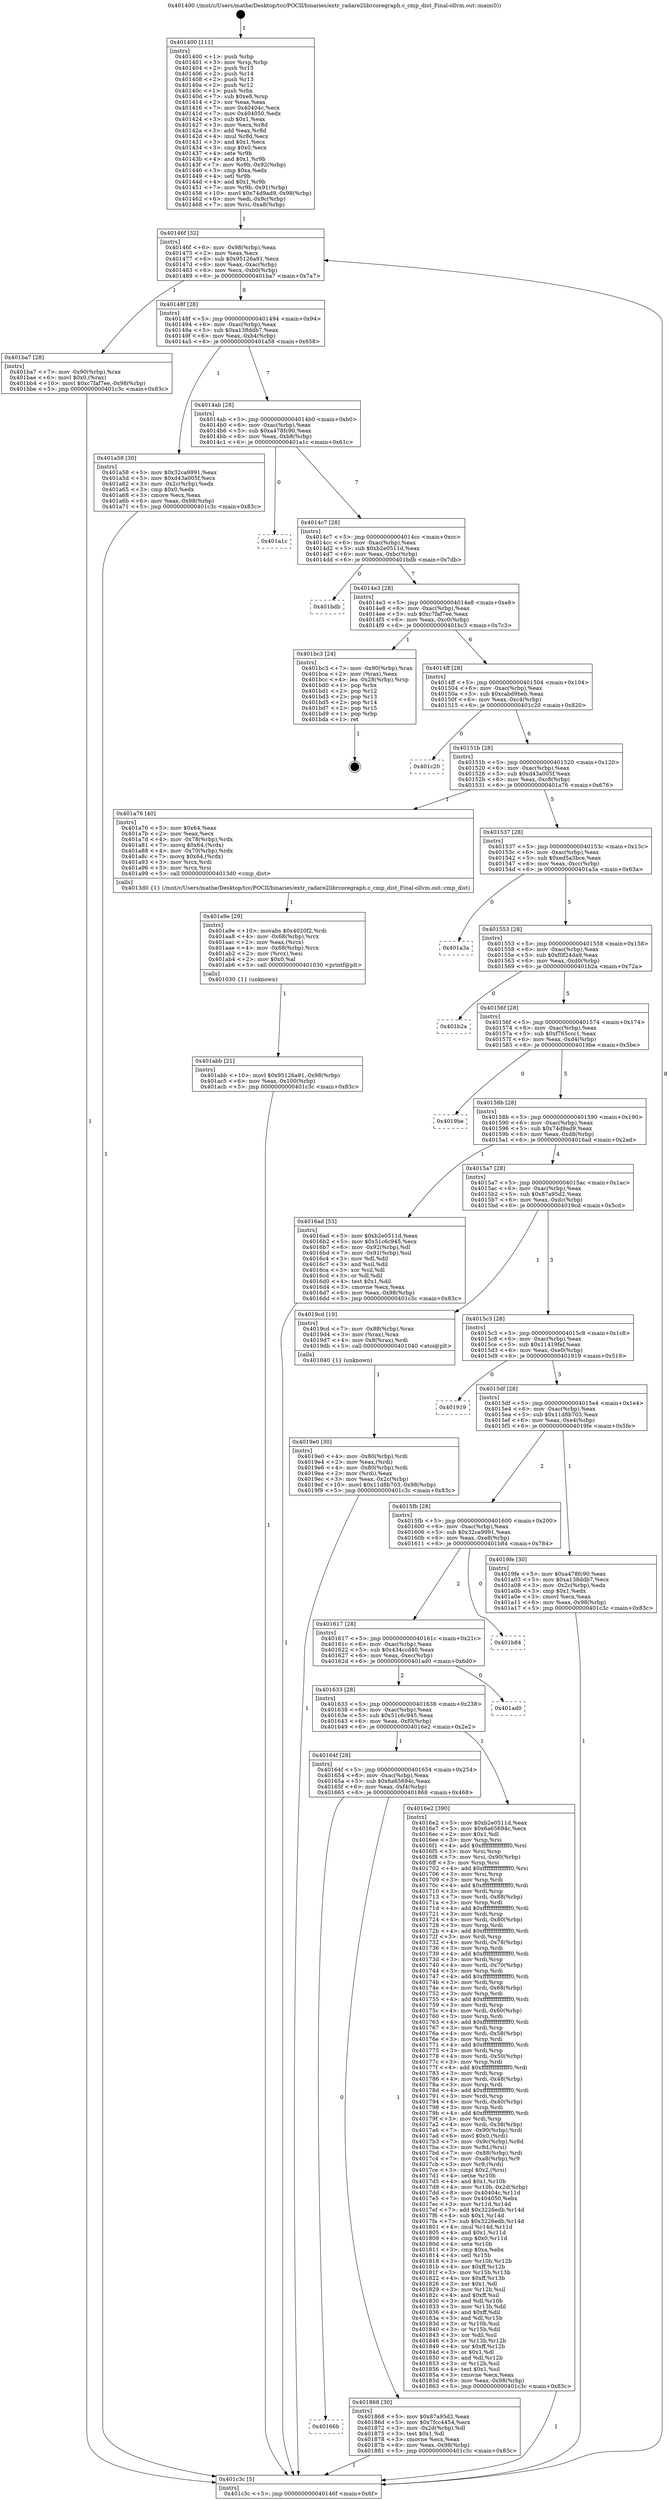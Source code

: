 digraph "0x401400" {
  label = "0x401400 (/mnt/c/Users/mathe/Desktop/tcc/POCII/binaries/extr_radare2librcoregraph.c_cmp_dist_Final-ollvm.out::main(0))"
  labelloc = "t"
  node[shape=record]

  Entry [label="",width=0.3,height=0.3,shape=circle,fillcolor=black,style=filled]
  "0x40146f" [label="{
     0x40146f [32]\l
     | [instrs]\l
     &nbsp;&nbsp;0x40146f \<+6\>: mov -0x98(%rbp),%eax\l
     &nbsp;&nbsp;0x401475 \<+2\>: mov %eax,%ecx\l
     &nbsp;&nbsp;0x401477 \<+6\>: sub $0x95126a91,%ecx\l
     &nbsp;&nbsp;0x40147d \<+6\>: mov %eax,-0xac(%rbp)\l
     &nbsp;&nbsp;0x401483 \<+6\>: mov %ecx,-0xb0(%rbp)\l
     &nbsp;&nbsp;0x401489 \<+6\>: je 0000000000401ba7 \<main+0x7a7\>\l
  }"]
  "0x401ba7" [label="{
     0x401ba7 [28]\l
     | [instrs]\l
     &nbsp;&nbsp;0x401ba7 \<+7\>: mov -0x90(%rbp),%rax\l
     &nbsp;&nbsp;0x401bae \<+6\>: movl $0x0,(%rax)\l
     &nbsp;&nbsp;0x401bb4 \<+10\>: movl $0xc7faf7ee,-0x98(%rbp)\l
     &nbsp;&nbsp;0x401bbe \<+5\>: jmp 0000000000401c3c \<main+0x83c\>\l
  }"]
  "0x40148f" [label="{
     0x40148f [28]\l
     | [instrs]\l
     &nbsp;&nbsp;0x40148f \<+5\>: jmp 0000000000401494 \<main+0x94\>\l
     &nbsp;&nbsp;0x401494 \<+6\>: mov -0xac(%rbp),%eax\l
     &nbsp;&nbsp;0x40149a \<+5\>: sub $0xa138ddb7,%eax\l
     &nbsp;&nbsp;0x40149f \<+6\>: mov %eax,-0xb4(%rbp)\l
     &nbsp;&nbsp;0x4014a5 \<+6\>: je 0000000000401a58 \<main+0x658\>\l
  }"]
  Exit [label="",width=0.3,height=0.3,shape=circle,fillcolor=black,style=filled,peripheries=2]
  "0x401a58" [label="{
     0x401a58 [30]\l
     | [instrs]\l
     &nbsp;&nbsp;0x401a58 \<+5\>: mov $0x32ca9991,%eax\l
     &nbsp;&nbsp;0x401a5d \<+5\>: mov $0xd43a005f,%ecx\l
     &nbsp;&nbsp;0x401a62 \<+3\>: mov -0x2c(%rbp),%edx\l
     &nbsp;&nbsp;0x401a65 \<+3\>: cmp $0x0,%edx\l
     &nbsp;&nbsp;0x401a68 \<+3\>: cmove %ecx,%eax\l
     &nbsp;&nbsp;0x401a6b \<+6\>: mov %eax,-0x98(%rbp)\l
     &nbsp;&nbsp;0x401a71 \<+5\>: jmp 0000000000401c3c \<main+0x83c\>\l
  }"]
  "0x4014ab" [label="{
     0x4014ab [28]\l
     | [instrs]\l
     &nbsp;&nbsp;0x4014ab \<+5\>: jmp 00000000004014b0 \<main+0xb0\>\l
     &nbsp;&nbsp;0x4014b0 \<+6\>: mov -0xac(%rbp),%eax\l
     &nbsp;&nbsp;0x4014b6 \<+5\>: sub $0xa478fc90,%eax\l
     &nbsp;&nbsp;0x4014bb \<+6\>: mov %eax,-0xb8(%rbp)\l
     &nbsp;&nbsp;0x4014c1 \<+6\>: je 0000000000401a1c \<main+0x61c\>\l
  }"]
  "0x401abb" [label="{
     0x401abb [21]\l
     | [instrs]\l
     &nbsp;&nbsp;0x401abb \<+10\>: movl $0x95126a91,-0x98(%rbp)\l
     &nbsp;&nbsp;0x401ac5 \<+6\>: mov %eax,-0x100(%rbp)\l
     &nbsp;&nbsp;0x401acb \<+5\>: jmp 0000000000401c3c \<main+0x83c\>\l
  }"]
  "0x401a1c" [label="{
     0x401a1c\l
  }", style=dashed]
  "0x4014c7" [label="{
     0x4014c7 [28]\l
     | [instrs]\l
     &nbsp;&nbsp;0x4014c7 \<+5\>: jmp 00000000004014cc \<main+0xcc\>\l
     &nbsp;&nbsp;0x4014cc \<+6\>: mov -0xac(%rbp),%eax\l
     &nbsp;&nbsp;0x4014d2 \<+5\>: sub $0xb2e0511d,%eax\l
     &nbsp;&nbsp;0x4014d7 \<+6\>: mov %eax,-0xbc(%rbp)\l
     &nbsp;&nbsp;0x4014dd \<+6\>: je 0000000000401bdb \<main+0x7db\>\l
  }"]
  "0x401a9e" [label="{
     0x401a9e [29]\l
     | [instrs]\l
     &nbsp;&nbsp;0x401a9e \<+10\>: movabs $0x4020f2,%rdi\l
     &nbsp;&nbsp;0x401aa8 \<+4\>: mov -0x68(%rbp),%rcx\l
     &nbsp;&nbsp;0x401aac \<+2\>: mov %eax,(%rcx)\l
     &nbsp;&nbsp;0x401aae \<+4\>: mov -0x68(%rbp),%rcx\l
     &nbsp;&nbsp;0x401ab2 \<+2\>: mov (%rcx),%esi\l
     &nbsp;&nbsp;0x401ab4 \<+2\>: mov $0x0,%al\l
     &nbsp;&nbsp;0x401ab6 \<+5\>: call 0000000000401030 \<printf@plt\>\l
     | [calls]\l
     &nbsp;&nbsp;0x401030 \{1\} (unknown)\l
  }"]
  "0x401bdb" [label="{
     0x401bdb\l
  }", style=dashed]
  "0x4014e3" [label="{
     0x4014e3 [28]\l
     | [instrs]\l
     &nbsp;&nbsp;0x4014e3 \<+5\>: jmp 00000000004014e8 \<main+0xe8\>\l
     &nbsp;&nbsp;0x4014e8 \<+6\>: mov -0xac(%rbp),%eax\l
     &nbsp;&nbsp;0x4014ee \<+5\>: sub $0xc7faf7ee,%eax\l
     &nbsp;&nbsp;0x4014f3 \<+6\>: mov %eax,-0xc0(%rbp)\l
     &nbsp;&nbsp;0x4014f9 \<+6\>: je 0000000000401bc3 \<main+0x7c3\>\l
  }"]
  "0x4019e0" [label="{
     0x4019e0 [30]\l
     | [instrs]\l
     &nbsp;&nbsp;0x4019e0 \<+4\>: mov -0x80(%rbp),%rdi\l
     &nbsp;&nbsp;0x4019e4 \<+2\>: mov %eax,(%rdi)\l
     &nbsp;&nbsp;0x4019e6 \<+4\>: mov -0x80(%rbp),%rdi\l
     &nbsp;&nbsp;0x4019ea \<+2\>: mov (%rdi),%eax\l
     &nbsp;&nbsp;0x4019ec \<+3\>: mov %eax,-0x2c(%rbp)\l
     &nbsp;&nbsp;0x4019ef \<+10\>: movl $0x11d8b703,-0x98(%rbp)\l
     &nbsp;&nbsp;0x4019f9 \<+5\>: jmp 0000000000401c3c \<main+0x83c\>\l
  }"]
  "0x401bc3" [label="{
     0x401bc3 [24]\l
     | [instrs]\l
     &nbsp;&nbsp;0x401bc3 \<+7\>: mov -0x90(%rbp),%rax\l
     &nbsp;&nbsp;0x401bca \<+2\>: mov (%rax),%eax\l
     &nbsp;&nbsp;0x401bcc \<+4\>: lea -0x28(%rbp),%rsp\l
     &nbsp;&nbsp;0x401bd0 \<+1\>: pop %rbx\l
     &nbsp;&nbsp;0x401bd1 \<+2\>: pop %r12\l
     &nbsp;&nbsp;0x401bd3 \<+2\>: pop %r13\l
     &nbsp;&nbsp;0x401bd5 \<+2\>: pop %r14\l
     &nbsp;&nbsp;0x401bd7 \<+2\>: pop %r15\l
     &nbsp;&nbsp;0x401bd9 \<+1\>: pop %rbp\l
     &nbsp;&nbsp;0x401bda \<+1\>: ret\l
  }"]
  "0x4014ff" [label="{
     0x4014ff [28]\l
     | [instrs]\l
     &nbsp;&nbsp;0x4014ff \<+5\>: jmp 0000000000401504 \<main+0x104\>\l
     &nbsp;&nbsp;0x401504 \<+6\>: mov -0xac(%rbp),%eax\l
     &nbsp;&nbsp;0x40150a \<+5\>: sub $0xcabd9beb,%eax\l
     &nbsp;&nbsp;0x40150f \<+6\>: mov %eax,-0xc4(%rbp)\l
     &nbsp;&nbsp;0x401515 \<+6\>: je 0000000000401c20 \<main+0x820\>\l
  }"]
  "0x40166b" [label="{
     0x40166b\l
  }", style=dashed]
  "0x401c20" [label="{
     0x401c20\l
  }", style=dashed]
  "0x40151b" [label="{
     0x40151b [28]\l
     | [instrs]\l
     &nbsp;&nbsp;0x40151b \<+5\>: jmp 0000000000401520 \<main+0x120\>\l
     &nbsp;&nbsp;0x401520 \<+6\>: mov -0xac(%rbp),%eax\l
     &nbsp;&nbsp;0x401526 \<+5\>: sub $0xd43a005f,%eax\l
     &nbsp;&nbsp;0x40152b \<+6\>: mov %eax,-0xc8(%rbp)\l
     &nbsp;&nbsp;0x401531 \<+6\>: je 0000000000401a76 \<main+0x676\>\l
  }"]
  "0x401868" [label="{
     0x401868 [30]\l
     | [instrs]\l
     &nbsp;&nbsp;0x401868 \<+5\>: mov $0x87a95d2,%eax\l
     &nbsp;&nbsp;0x40186d \<+5\>: mov $0x7fcc4454,%ecx\l
     &nbsp;&nbsp;0x401872 \<+3\>: mov -0x2d(%rbp),%dl\l
     &nbsp;&nbsp;0x401875 \<+3\>: test $0x1,%dl\l
     &nbsp;&nbsp;0x401878 \<+3\>: cmovne %ecx,%eax\l
     &nbsp;&nbsp;0x40187b \<+6\>: mov %eax,-0x98(%rbp)\l
     &nbsp;&nbsp;0x401881 \<+5\>: jmp 0000000000401c3c \<main+0x83c\>\l
  }"]
  "0x401a76" [label="{
     0x401a76 [40]\l
     | [instrs]\l
     &nbsp;&nbsp;0x401a76 \<+5\>: mov $0x64,%eax\l
     &nbsp;&nbsp;0x401a7b \<+2\>: mov %eax,%ecx\l
     &nbsp;&nbsp;0x401a7d \<+4\>: mov -0x78(%rbp),%rdx\l
     &nbsp;&nbsp;0x401a81 \<+7\>: movq $0x64,(%rdx)\l
     &nbsp;&nbsp;0x401a88 \<+4\>: mov -0x70(%rbp),%rdx\l
     &nbsp;&nbsp;0x401a8c \<+7\>: movq $0x64,(%rdx)\l
     &nbsp;&nbsp;0x401a93 \<+3\>: mov %rcx,%rdi\l
     &nbsp;&nbsp;0x401a96 \<+3\>: mov %rcx,%rsi\l
     &nbsp;&nbsp;0x401a99 \<+5\>: call 00000000004013d0 \<cmp_dist\>\l
     | [calls]\l
     &nbsp;&nbsp;0x4013d0 \{1\} (/mnt/c/Users/mathe/Desktop/tcc/POCII/binaries/extr_radare2librcoregraph.c_cmp_dist_Final-ollvm.out::cmp_dist)\l
  }"]
  "0x401537" [label="{
     0x401537 [28]\l
     | [instrs]\l
     &nbsp;&nbsp;0x401537 \<+5\>: jmp 000000000040153c \<main+0x13c\>\l
     &nbsp;&nbsp;0x40153c \<+6\>: mov -0xac(%rbp),%eax\l
     &nbsp;&nbsp;0x401542 \<+5\>: sub $0xed5a3bce,%eax\l
     &nbsp;&nbsp;0x401547 \<+6\>: mov %eax,-0xcc(%rbp)\l
     &nbsp;&nbsp;0x40154d \<+6\>: je 0000000000401a3a \<main+0x63a\>\l
  }"]
  "0x40164f" [label="{
     0x40164f [28]\l
     | [instrs]\l
     &nbsp;&nbsp;0x40164f \<+5\>: jmp 0000000000401654 \<main+0x254\>\l
     &nbsp;&nbsp;0x401654 \<+6\>: mov -0xac(%rbp),%eax\l
     &nbsp;&nbsp;0x40165a \<+5\>: sub $0x6a65694c,%eax\l
     &nbsp;&nbsp;0x40165f \<+6\>: mov %eax,-0xf4(%rbp)\l
     &nbsp;&nbsp;0x401665 \<+6\>: je 0000000000401868 \<main+0x468\>\l
  }"]
  "0x401a3a" [label="{
     0x401a3a\l
  }", style=dashed]
  "0x401553" [label="{
     0x401553 [28]\l
     | [instrs]\l
     &nbsp;&nbsp;0x401553 \<+5\>: jmp 0000000000401558 \<main+0x158\>\l
     &nbsp;&nbsp;0x401558 \<+6\>: mov -0xac(%rbp),%eax\l
     &nbsp;&nbsp;0x40155e \<+5\>: sub $0xf0f24da9,%eax\l
     &nbsp;&nbsp;0x401563 \<+6\>: mov %eax,-0xd0(%rbp)\l
     &nbsp;&nbsp;0x401569 \<+6\>: je 0000000000401b2a \<main+0x72a\>\l
  }"]
  "0x4016e2" [label="{
     0x4016e2 [390]\l
     | [instrs]\l
     &nbsp;&nbsp;0x4016e2 \<+5\>: mov $0xb2e0511d,%eax\l
     &nbsp;&nbsp;0x4016e7 \<+5\>: mov $0x6a65694c,%ecx\l
     &nbsp;&nbsp;0x4016ec \<+2\>: mov $0x1,%dl\l
     &nbsp;&nbsp;0x4016ee \<+3\>: mov %rsp,%rsi\l
     &nbsp;&nbsp;0x4016f1 \<+4\>: add $0xfffffffffffffff0,%rsi\l
     &nbsp;&nbsp;0x4016f5 \<+3\>: mov %rsi,%rsp\l
     &nbsp;&nbsp;0x4016f8 \<+7\>: mov %rsi,-0x90(%rbp)\l
     &nbsp;&nbsp;0x4016ff \<+3\>: mov %rsp,%rsi\l
     &nbsp;&nbsp;0x401702 \<+4\>: add $0xfffffffffffffff0,%rsi\l
     &nbsp;&nbsp;0x401706 \<+3\>: mov %rsi,%rsp\l
     &nbsp;&nbsp;0x401709 \<+3\>: mov %rsp,%rdi\l
     &nbsp;&nbsp;0x40170c \<+4\>: add $0xfffffffffffffff0,%rdi\l
     &nbsp;&nbsp;0x401710 \<+3\>: mov %rdi,%rsp\l
     &nbsp;&nbsp;0x401713 \<+7\>: mov %rdi,-0x88(%rbp)\l
     &nbsp;&nbsp;0x40171a \<+3\>: mov %rsp,%rdi\l
     &nbsp;&nbsp;0x40171d \<+4\>: add $0xfffffffffffffff0,%rdi\l
     &nbsp;&nbsp;0x401721 \<+3\>: mov %rdi,%rsp\l
     &nbsp;&nbsp;0x401724 \<+4\>: mov %rdi,-0x80(%rbp)\l
     &nbsp;&nbsp;0x401728 \<+3\>: mov %rsp,%rdi\l
     &nbsp;&nbsp;0x40172b \<+4\>: add $0xfffffffffffffff0,%rdi\l
     &nbsp;&nbsp;0x40172f \<+3\>: mov %rdi,%rsp\l
     &nbsp;&nbsp;0x401732 \<+4\>: mov %rdi,-0x78(%rbp)\l
     &nbsp;&nbsp;0x401736 \<+3\>: mov %rsp,%rdi\l
     &nbsp;&nbsp;0x401739 \<+4\>: add $0xfffffffffffffff0,%rdi\l
     &nbsp;&nbsp;0x40173d \<+3\>: mov %rdi,%rsp\l
     &nbsp;&nbsp;0x401740 \<+4\>: mov %rdi,-0x70(%rbp)\l
     &nbsp;&nbsp;0x401744 \<+3\>: mov %rsp,%rdi\l
     &nbsp;&nbsp;0x401747 \<+4\>: add $0xfffffffffffffff0,%rdi\l
     &nbsp;&nbsp;0x40174b \<+3\>: mov %rdi,%rsp\l
     &nbsp;&nbsp;0x40174e \<+4\>: mov %rdi,-0x68(%rbp)\l
     &nbsp;&nbsp;0x401752 \<+3\>: mov %rsp,%rdi\l
     &nbsp;&nbsp;0x401755 \<+4\>: add $0xfffffffffffffff0,%rdi\l
     &nbsp;&nbsp;0x401759 \<+3\>: mov %rdi,%rsp\l
     &nbsp;&nbsp;0x40175c \<+4\>: mov %rdi,-0x60(%rbp)\l
     &nbsp;&nbsp;0x401760 \<+3\>: mov %rsp,%rdi\l
     &nbsp;&nbsp;0x401763 \<+4\>: add $0xfffffffffffffff0,%rdi\l
     &nbsp;&nbsp;0x401767 \<+3\>: mov %rdi,%rsp\l
     &nbsp;&nbsp;0x40176a \<+4\>: mov %rdi,-0x58(%rbp)\l
     &nbsp;&nbsp;0x40176e \<+3\>: mov %rsp,%rdi\l
     &nbsp;&nbsp;0x401771 \<+4\>: add $0xfffffffffffffff0,%rdi\l
     &nbsp;&nbsp;0x401775 \<+3\>: mov %rdi,%rsp\l
     &nbsp;&nbsp;0x401778 \<+4\>: mov %rdi,-0x50(%rbp)\l
     &nbsp;&nbsp;0x40177c \<+3\>: mov %rsp,%rdi\l
     &nbsp;&nbsp;0x40177f \<+4\>: add $0xfffffffffffffff0,%rdi\l
     &nbsp;&nbsp;0x401783 \<+3\>: mov %rdi,%rsp\l
     &nbsp;&nbsp;0x401786 \<+4\>: mov %rdi,-0x48(%rbp)\l
     &nbsp;&nbsp;0x40178a \<+3\>: mov %rsp,%rdi\l
     &nbsp;&nbsp;0x40178d \<+4\>: add $0xfffffffffffffff0,%rdi\l
     &nbsp;&nbsp;0x401791 \<+3\>: mov %rdi,%rsp\l
     &nbsp;&nbsp;0x401794 \<+4\>: mov %rdi,-0x40(%rbp)\l
     &nbsp;&nbsp;0x401798 \<+3\>: mov %rsp,%rdi\l
     &nbsp;&nbsp;0x40179b \<+4\>: add $0xfffffffffffffff0,%rdi\l
     &nbsp;&nbsp;0x40179f \<+3\>: mov %rdi,%rsp\l
     &nbsp;&nbsp;0x4017a2 \<+4\>: mov %rdi,-0x38(%rbp)\l
     &nbsp;&nbsp;0x4017a6 \<+7\>: mov -0x90(%rbp),%rdi\l
     &nbsp;&nbsp;0x4017ad \<+6\>: movl $0x0,(%rdi)\l
     &nbsp;&nbsp;0x4017b3 \<+7\>: mov -0x9c(%rbp),%r8d\l
     &nbsp;&nbsp;0x4017ba \<+3\>: mov %r8d,(%rsi)\l
     &nbsp;&nbsp;0x4017bd \<+7\>: mov -0x88(%rbp),%rdi\l
     &nbsp;&nbsp;0x4017c4 \<+7\>: mov -0xa8(%rbp),%r9\l
     &nbsp;&nbsp;0x4017cb \<+3\>: mov %r9,(%rdi)\l
     &nbsp;&nbsp;0x4017ce \<+3\>: cmpl $0x2,(%rsi)\l
     &nbsp;&nbsp;0x4017d1 \<+4\>: setne %r10b\l
     &nbsp;&nbsp;0x4017d5 \<+4\>: and $0x1,%r10b\l
     &nbsp;&nbsp;0x4017d9 \<+4\>: mov %r10b,-0x2d(%rbp)\l
     &nbsp;&nbsp;0x4017dd \<+8\>: mov 0x40404c,%r11d\l
     &nbsp;&nbsp;0x4017e5 \<+7\>: mov 0x404050,%ebx\l
     &nbsp;&nbsp;0x4017ec \<+3\>: mov %r11d,%r14d\l
     &nbsp;&nbsp;0x4017ef \<+7\>: add $0x3226edb,%r14d\l
     &nbsp;&nbsp;0x4017f6 \<+4\>: sub $0x1,%r14d\l
     &nbsp;&nbsp;0x4017fa \<+7\>: sub $0x3226edb,%r14d\l
     &nbsp;&nbsp;0x401801 \<+4\>: imul %r14d,%r11d\l
     &nbsp;&nbsp;0x401805 \<+4\>: and $0x1,%r11d\l
     &nbsp;&nbsp;0x401809 \<+4\>: cmp $0x0,%r11d\l
     &nbsp;&nbsp;0x40180d \<+4\>: sete %r10b\l
     &nbsp;&nbsp;0x401811 \<+3\>: cmp $0xa,%ebx\l
     &nbsp;&nbsp;0x401814 \<+4\>: setl %r15b\l
     &nbsp;&nbsp;0x401818 \<+3\>: mov %r10b,%r12b\l
     &nbsp;&nbsp;0x40181b \<+4\>: xor $0xff,%r12b\l
     &nbsp;&nbsp;0x40181f \<+3\>: mov %r15b,%r13b\l
     &nbsp;&nbsp;0x401822 \<+4\>: xor $0xff,%r13b\l
     &nbsp;&nbsp;0x401826 \<+3\>: xor $0x1,%dl\l
     &nbsp;&nbsp;0x401829 \<+3\>: mov %r12b,%sil\l
     &nbsp;&nbsp;0x40182c \<+4\>: and $0xff,%sil\l
     &nbsp;&nbsp;0x401830 \<+3\>: and %dl,%r10b\l
     &nbsp;&nbsp;0x401833 \<+3\>: mov %r13b,%dil\l
     &nbsp;&nbsp;0x401836 \<+4\>: and $0xff,%dil\l
     &nbsp;&nbsp;0x40183a \<+3\>: and %dl,%r15b\l
     &nbsp;&nbsp;0x40183d \<+3\>: or %r10b,%sil\l
     &nbsp;&nbsp;0x401840 \<+3\>: or %r15b,%dil\l
     &nbsp;&nbsp;0x401843 \<+3\>: xor %dil,%sil\l
     &nbsp;&nbsp;0x401846 \<+3\>: or %r13b,%r12b\l
     &nbsp;&nbsp;0x401849 \<+4\>: xor $0xff,%r12b\l
     &nbsp;&nbsp;0x40184d \<+3\>: or $0x1,%dl\l
     &nbsp;&nbsp;0x401850 \<+3\>: and %dl,%r12b\l
     &nbsp;&nbsp;0x401853 \<+3\>: or %r12b,%sil\l
     &nbsp;&nbsp;0x401856 \<+4\>: test $0x1,%sil\l
     &nbsp;&nbsp;0x40185a \<+3\>: cmovne %ecx,%eax\l
     &nbsp;&nbsp;0x40185d \<+6\>: mov %eax,-0x98(%rbp)\l
     &nbsp;&nbsp;0x401863 \<+5\>: jmp 0000000000401c3c \<main+0x83c\>\l
  }"]
  "0x401b2a" [label="{
     0x401b2a\l
  }", style=dashed]
  "0x40156f" [label="{
     0x40156f [28]\l
     | [instrs]\l
     &nbsp;&nbsp;0x40156f \<+5\>: jmp 0000000000401574 \<main+0x174\>\l
     &nbsp;&nbsp;0x401574 \<+6\>: mov -0xac(%rbp),%eax\l
     &nbsp;&nbsp;0x40157a \<+5\>: sub $0xf765ccc1,%eax\l
     &nbsp;&nbsp;0x40157f \<+6\>: mov %eax,-0xd4(%rbp)\l
     &nbsp;&nbsp;0x401585 \<+6\>: je 00000000004019be \<main+0x5be\>\l
  }"]
  "0x401633" [label="{
     0x401633 [28]\l
     | [instrs]\l
     &nbsp;&nbsp;0x401633 \<+5\>: jmp 0000000000401638 \<main+0x238\>\l
     &nbsp;&nbsp;0x401638 \<+6\>: mov -0xac(%rbp),%eax\l
     &nbsp;&nbsp;0x40163e \<+5\>: sub $0x51c6c945,%eax\l
     &nbsp;&nbsp;0x401643 \<+6\>: mov %eax,-0xf0(%rbp)\l
     &nbsp;&nbsp;0x401649 \<+6\>: je 00000000004016e2 \<main+0x2e2\>\l
  }"]
  "0x4019be" [label="{
     0x4019be\l
  }", style=dashed]
  "0x40158b" [label="{
     0x40158b [28]\l
     | [instrs]\l
     &nbsp;&nbsp;0x40158b \<+5\>: jmp 0000000000401590 \<main+0x190\>\l
     &nbsp;&nbsp;0x401590 \<+6\>: mov -0xac(%rbp),%eax\l
     &nbsp;&nbsp;0x401596 \<+5\>: sub $0x74d9ad9,%eax\l
     &nbsp;&nbsp;0x40159b \<+6\>: mov %eax,-0xd8(%rbp)\l
     &nbsp;&nbsp;0x4015a1 \<+6\>: je 00000000004016ad \<main+0x2ad\>\l
  }"]
  "0x401ad0" [label="{
     0x401ad0\l
  }", style=dashed]
  "0x4016ad" [label="{
     0x4016ad [53]\l
     | [instrs]\l
     &nbsp;&nbsp;0x4016ad \<+5\>: mov $0xb2e0511d,%eax\l
     &nbsp;&nbsp;0x4016b2 \<+5\>: mov $0x51c6c945,%ecx\l
     &nbsp;&nbsp;0x4016b7 \<+6\>: mov -0x92(%rbp),%dl\l
     &nbsp;&nbsp;0x4016bd \<+7\>: mov -0x91(%rbp),%sil\l
     &nbsp;&nbsp;0x4016c4 \<+3\>: mov %dl,%dil\l
     &nbsp;&nbsp;0x4016c7 \<+3\>: and %sil,%dil\l
     &nbsp;&nbsp;0x4016ca \<+3\>: xor %sil,%dl\l
     &nbsp;&nbsp;0x4016cd \<+3\>: or %dl,%dil\l
     &nbsp;&nbsp;0x4016d0 \<+4\>: test $0x1,%dil\l
     &nbsp;&nbsp;0x4016d4 \<+3\>: cmovne %ecx,%eax\l
     &nbsp;&nbsp;0x4016d7 \<+6\>: mov %eax,-0x98(%rbp)\l
     &nbsp;&nbsp;0x4016dd \<+5\>: jmp 0000000000401c3c \<main+0x83c\>\l
  }"]
  "0x4015a7" [label="{
     0x4015a7 [28]\l
     | [instrs]\l
     &nbsp;&nbsp;0x4015a7 \<+5\>: jmp 00000000004015ac \<main+0x1ac\>\l
     &nbsp;&nbsp;0x4015ac \<+6\>: mov -0xac(%rbp),%eax\l
     &nbsp;&nbsp;0x4015b2 \<+5\>: sub $0x87a95d2,%eax\l
     &nbsp;&nbsp;0x4015b7 \<+6\>: mov %eax,-0xdc(%rbp)\l
     &nbsp;&nbsp;0x4015bd \<+6\>: je 00000000004019cd \<main+0x5cd\>\l
  }"]
  "0x401c3c" [label="{
     0x401c3c [5]\l
     | [instrs]\l
     &nbsp;&nbsp;0x401c3c \<+5\>: jmp 000000000040146f \<main+0x6f\>\l
  }"]
  "0x401400" [label="{
     0x401400 [111]\l
     | [instrs]\l
     &nbsp;&nbsp;0x401400 \<+1\>: push %rbp\l
     &nbsp;&nbsp;0x401401 \<+3\>: mov %rsp,%rbp\l
     &nbsp;&nbsp;0x401404 \<+2\>: push %r15\l
     &nbsp;&nbsp;0x401406 \<+2\>: push %r14\l
     &nbsp;&nbsp;0x401408 \<+2\>: push %r13\l
     &nbsp;&nbsp;0x40140a \<+2\>: push %r12\l
     &nbsp;&nbsp;0x40140c \<+1\>: push %rbx\l
     &nbsp;&nbsp;0x40140d \<+7\>: sub $0xe8,%rsp\l
     &nbsp;&nbsp;0x401414 \<+2\>: xor %eax,%eax\l
     &nbsp;&nbsp;0x401416 \<+7\>: mov 0x40404c,%ecx\l
     &nbsp;&nbsp;0x40141d \<+7\>: mov 0x404050,%edx\l
     &nbsp;&nbsp;0x401424 \<+3\>: sub $0x1,%eax\l
     &nbsp;&nbsp;0x401427 \<+3\>: mov %ecx,%r8d\l
     &nbsp;&nbsp;0x40142a \<+3\>: add %eax,%r8d\l
     &nbsp;&nbsp;0x40142d \<+4\>: imul %r8d,%ecx\l
     &nbsp;&nbsp;0x401431 \<+3\>: and $0x1,%ecx\l
     &nbsp;&nbsp;0x401434 \<+3\>: cmp $0x0,%ecx\l
     &nbsp;&nbsp;0x401437 \<+4\>: sete %r9b\l
     &nbsp;&nbsp;0x40143b \<+4\>: and $0x1,%r9b\l
     &nbsp;&nbsp;0x40143f \<+7\>: mov %r9b,-0x92(%rbp)\l
     &nbsp;&nbsp;0x401446 \<+3\>: cmp $0xa,%edx\l
     &nbsp;&nbsp;0x401449 \<+4\>: setl %r9b\l
     &nbsp;&nbsp;0x40144d \<+4\>: and $0x1,%r9b\l
     &nbsp;&nbsp;0x401451 \<+7\>: mov %r9b,-0x91(%rbp)\l
     &nbsp;&nbsp;0x401458 \<+10\>: movl $0x74d9ad9,-0x98(%rbp)\l
     &nbsp;&nbsp;0x401462 \<+6\>: mov %edi,-0x9c(%rbp)\l
     &nbsp;&nbsp;0x401468 \<+7\>: mov %rsi,-0xa8(%rbp)\l
  }"]
  "0x401617" [label="{
     0x401617 [28]\l
     | [instrs]\l
     &nbsp;&nbsp;0x401617 \<+5\>: jmp 000000000040161c \<main+0x21c\>\l
     &nbsp;&nbsp;0x40161c \<+6\>: mov -0xac(%rbp),%eax\l
     &nbsp;&nbsp;0x401622 \<+5\>: sub $0x434ccd40,%eax\l
     &nbsp;&nbsp;0x401627 \<+6\>: mov %eax,-0xec(%rbp)\l
     &nbsp;&nbsp;0x40162d \<+6\>: je 0000000000401ad0 \<main+0x6d0\>\l
  }"]
  "0x4019cd" [label="{
     0x4019cd [19]\l
     | [instrs]\l
     &nbsp;&nbsp;0x4019cd \<+7\>: mov -0x88(%rbp),%rax\l
     &nbsp;&nbsp;0x4019d4 \<+3\>: mov (%rax),%rax\l
     &nbsp;&nbsp;0x4019d7 \<+4\>: mov 0x8(%rax),%rdi\l
     &nbsp;&nbsp;0x4019db \<+5\>: call 0000000000401040 \<atoi@plt\>\l
     | [calls]\l
     &nbsp;&nbsp;0x401040 \{1\} (unknown)\l
  }"]
  "0x4015c3" [label="{
     0x4015c3 [28]\l
     | [instrs]\l
     &nbsp;&nbsp;0x4015c3 \<+5\>: jmp 00000000004015c8 \<main+0x1c8\>\l
     &nbsp;&nbsp;0x4015c8 \<+6\>: mov -0xac(%rbp),%eax\l
     &nbsp;&nbsp;0x4015ce \<+5\>: sub $0x11419fef,%eax\l
     &nbsp;&nbsp;0x4015d3 \<+6\>: mov %eax,-0xe0(%rbp)\l
     &nbsp;&nbsp;0x4015d9 \<+6\>: je 0000000000401919 \<main+0x519\>\l
  }"]
  "0x401b84" [label="{
     0x401b84\l
  }", style=dashed]
  "0x401919" [label="{
     0x401919\l
  }", style=dashed]
  "0x4015df" [label="{
     0x4015df [28]\l
     | [instrs]\l
     &nbsp;&nbsp;0x4015df \<+5\>: jmp 00000000004015e4 \<main+0x1e4\>\l
     &nbsp;&nbsp;0x4015e4 \<+6\>: mov -0xac(%rbp),%eax\l
     &nbsp;&nbsp;0x4015ea \<+5\>: sub $0x11d8b703,%eax\l
     &nbsp;&nbsp;0x4015ef \<+6\>: mov %eax,-0xe4(%rbp)\l
     &nbsp;&nbsp;0x4015f5 \<+6\>: je 00000000004019fe \<main+0x5fe\>\l
  }"]
  "0x4015fb" [label="{
     0x4015fb [28]\l
     | [instrs]\l
     &nbsp;&nbsp;0x4015fb \<+5\>: jmp 0000000000401600 \<main+0x200\>\l
     &nbsp;&nbsp;0x401600 \<+6\>: mov -0xac(%rbp),%eax\l
     &nbsp;&nbsp;0x401606 \<+5\>: sub $0x32ca9991,%eax\l
     &nbsp;&nbsp;0x40160b \<+6\>: mov %eax,-0xe8(%rbp)\l
     &nbsp;&nbsp;0x401611 \<+6\>: je 0000000000401b84 \<main+0x784\>\l
  }"]
  "0x4019fe" [label="{
     0x4019fe [30]\l
     | [instrs]\l
     &nbsp;&nbsp;0x4019fe \<+5\>: mov $0xa478fc90,%eax\l
     &nbsp;&nbsp;0x401a03 \<+5\>: mov $0xa138ddb7,%ecx\l
     &nbsp;&nbsp;0x401a08 \<+3\>: mov -0x2c(%rbp),%edx\l
     &nbsp;&nbsp;0x401a0b \<+3\>: cmp $0x1,%edx\l
     &nbsp;&nbsp;0x401a0e \<+3\>: cmovl %ecx,%eax\l
     &nbsp;&nbsp;0x401a11 \<+6\>: mov %eax,-0x98(%rbp)\l
     &nbsp;&nbsp;0x401a17 \<+5\>: jmp 0000000000401c3c \<main+0x83c\>\l
  }"]
  Entry -> "0x401400" [label=" 1"]
  "0x40146f" -> "0x401ba7" [label=" 1"]
  "0x40146f" -> "0x40148f" [label=" 8"]
  "0x401bc3" -> Exit [label=" 1"]
  "0x40148f" -> "0x401a58" [label=" 1"]
  "0x40148f" -> "0x4014ab" [label=" 7"]
  "0x401ba7" -> "0x401c3c" [label=" 1"]
  "0x4014ab" -> "0x401a1c" [label=" 0"]
  "0x4014ab" -> "0x4014c7" [label=" 7"]
  "0x401abb" -> "0x401c3c" [label=" 1"]
  "0x4014c7" -> "0x401bdb" [label=" 0"]
  "0x4014c7" -> "0x4014e3" [label=" 7"]
  "0x401a9e" -> "0x401abb" [label=" 1"]
  "0x4014e3" -> "0x401bc3" [label=" 1"]
  "0x4014e3" -> "0x4014ff" [label=" 6"]
  "0x401a76" -> "0x401a9e" [label=" 1"]
  "0x4014ff" -> "0x401c20" [label=" 0"]
  "0x4014ff" -> "0x40151b" [label=" 6"]
  "0x401a58" -> "0x401c3c" [label=" 1"]
  "0x40151b" -> "0x401a76" [label=" 1"]
  "0x40151b" -> "0x401537" [label=" 5"]
  "0x4019fe" -> "0x401c3c" [label=" 1"]
  "0x401537" -> "0x401a3a" [label=" 0"]
  "0x401537" -> "0x401553" [label=" 5"]
  "0x401868" -> "0x401c3c" [label=" 1"]
  "0x401553" -> "0x401b2a" [label=" 0"]
  "0x401553" -> "0x40156f" [label=" 5"]
  "0x40164f" -> "0x40166b" [label=" 0"]
  "0x40156f" -> "0x4019be" [label=" 0"]
  "0x40156f" -> "0x40158b" [label=" 5"]
  "0x4019e0" -> "0x401c3c" [label=" 1"]
  "0x40158b" -> "0x4016ad" [label=" 1"]
  "0x40158b" -> "0x4015a7" [label=" 4"]
  "0x4016ad" -> "0x401c3c" [label=" 1"]
  "0x401400" -> "0x40146f" [label=" 1"]
  "0x401c3c" -> "0x40146f" [label=" 8"]
  "0x4016e2" -> "0x401c3c" [label=" 1"]
  "0x4015a7" -> "0x4019cd" [label=" 1"]
  "0x4015a7" -> "0x4015c3" [label=" 3"]
  "0x401633" -> "0x40164f" [label=" 1"]
  "0x4015c3" -> "0x401919" [label=" 0"]
  "0x4015c3" -> "0x4015df" [label=" 3"]
  "0x401633" -> "0x4016e2" [label=" 1"]
  "0x4015df" -> "0x4019fe" [label=" 1"]
  "0x4015df" -> "0x4015fb" [label=" 2"]
  "0x40164f" -> "0x401868" [label=" 1"]
  "0x4015fb" -> "0x401b84" [label=" 0"]
  "0x4015fb" -> "0x401617" [label=" 2"]
  "0x4019cd" -> "0x4019e0" [label=" 1"]
  "0x401617" -> "0x401ad0" [label=" 0"]
  "0x401617" -> "0x401633" [label=" 2"]
}
